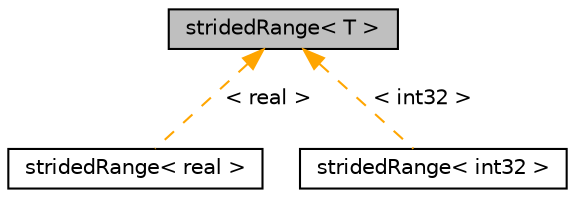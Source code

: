 digraph "stridedRange&lt; T &gt;"
{
 // LATEX_PDF_SIZE
  edge [fontname="Helvetica",fontsize="10",labelfontname="Helvetica",labelfontsize="10"];
  node [fontname="Helvetica",fontsize="10",shape=record];
  Node1 [label="stridedRange\< T \>",height=0.2,width=0.4,color="black", fillcolor="grey75", style="filled", fontcolor="black",tooltip=" "];
  Node1 -> Node2 [dir="back",color="orange",fontsize="10",style="dashed",label=" \< real \>" ,fontname="Helvetica"];
  Node2 [label="stridedRange\< real \>",height=0.2,width=0.4,color="black", fillcolor="white", style="filled",URL="$classpFlow_1_1stridedRange.html",tooltip=" "];
  Node1 -> Node3 [dir="back",color="orange",fontsize="10",style="dashed",label=" \< int32 \>" ,fontname="Helvetica"];
  Node3 [label="stridedRange\< int32 \>",height=0.2,width=0.4,color="black", fillcolor="white", style="filled",URL="$classpFlow_1_1stridedRange.html",tooltip=" "];
}
